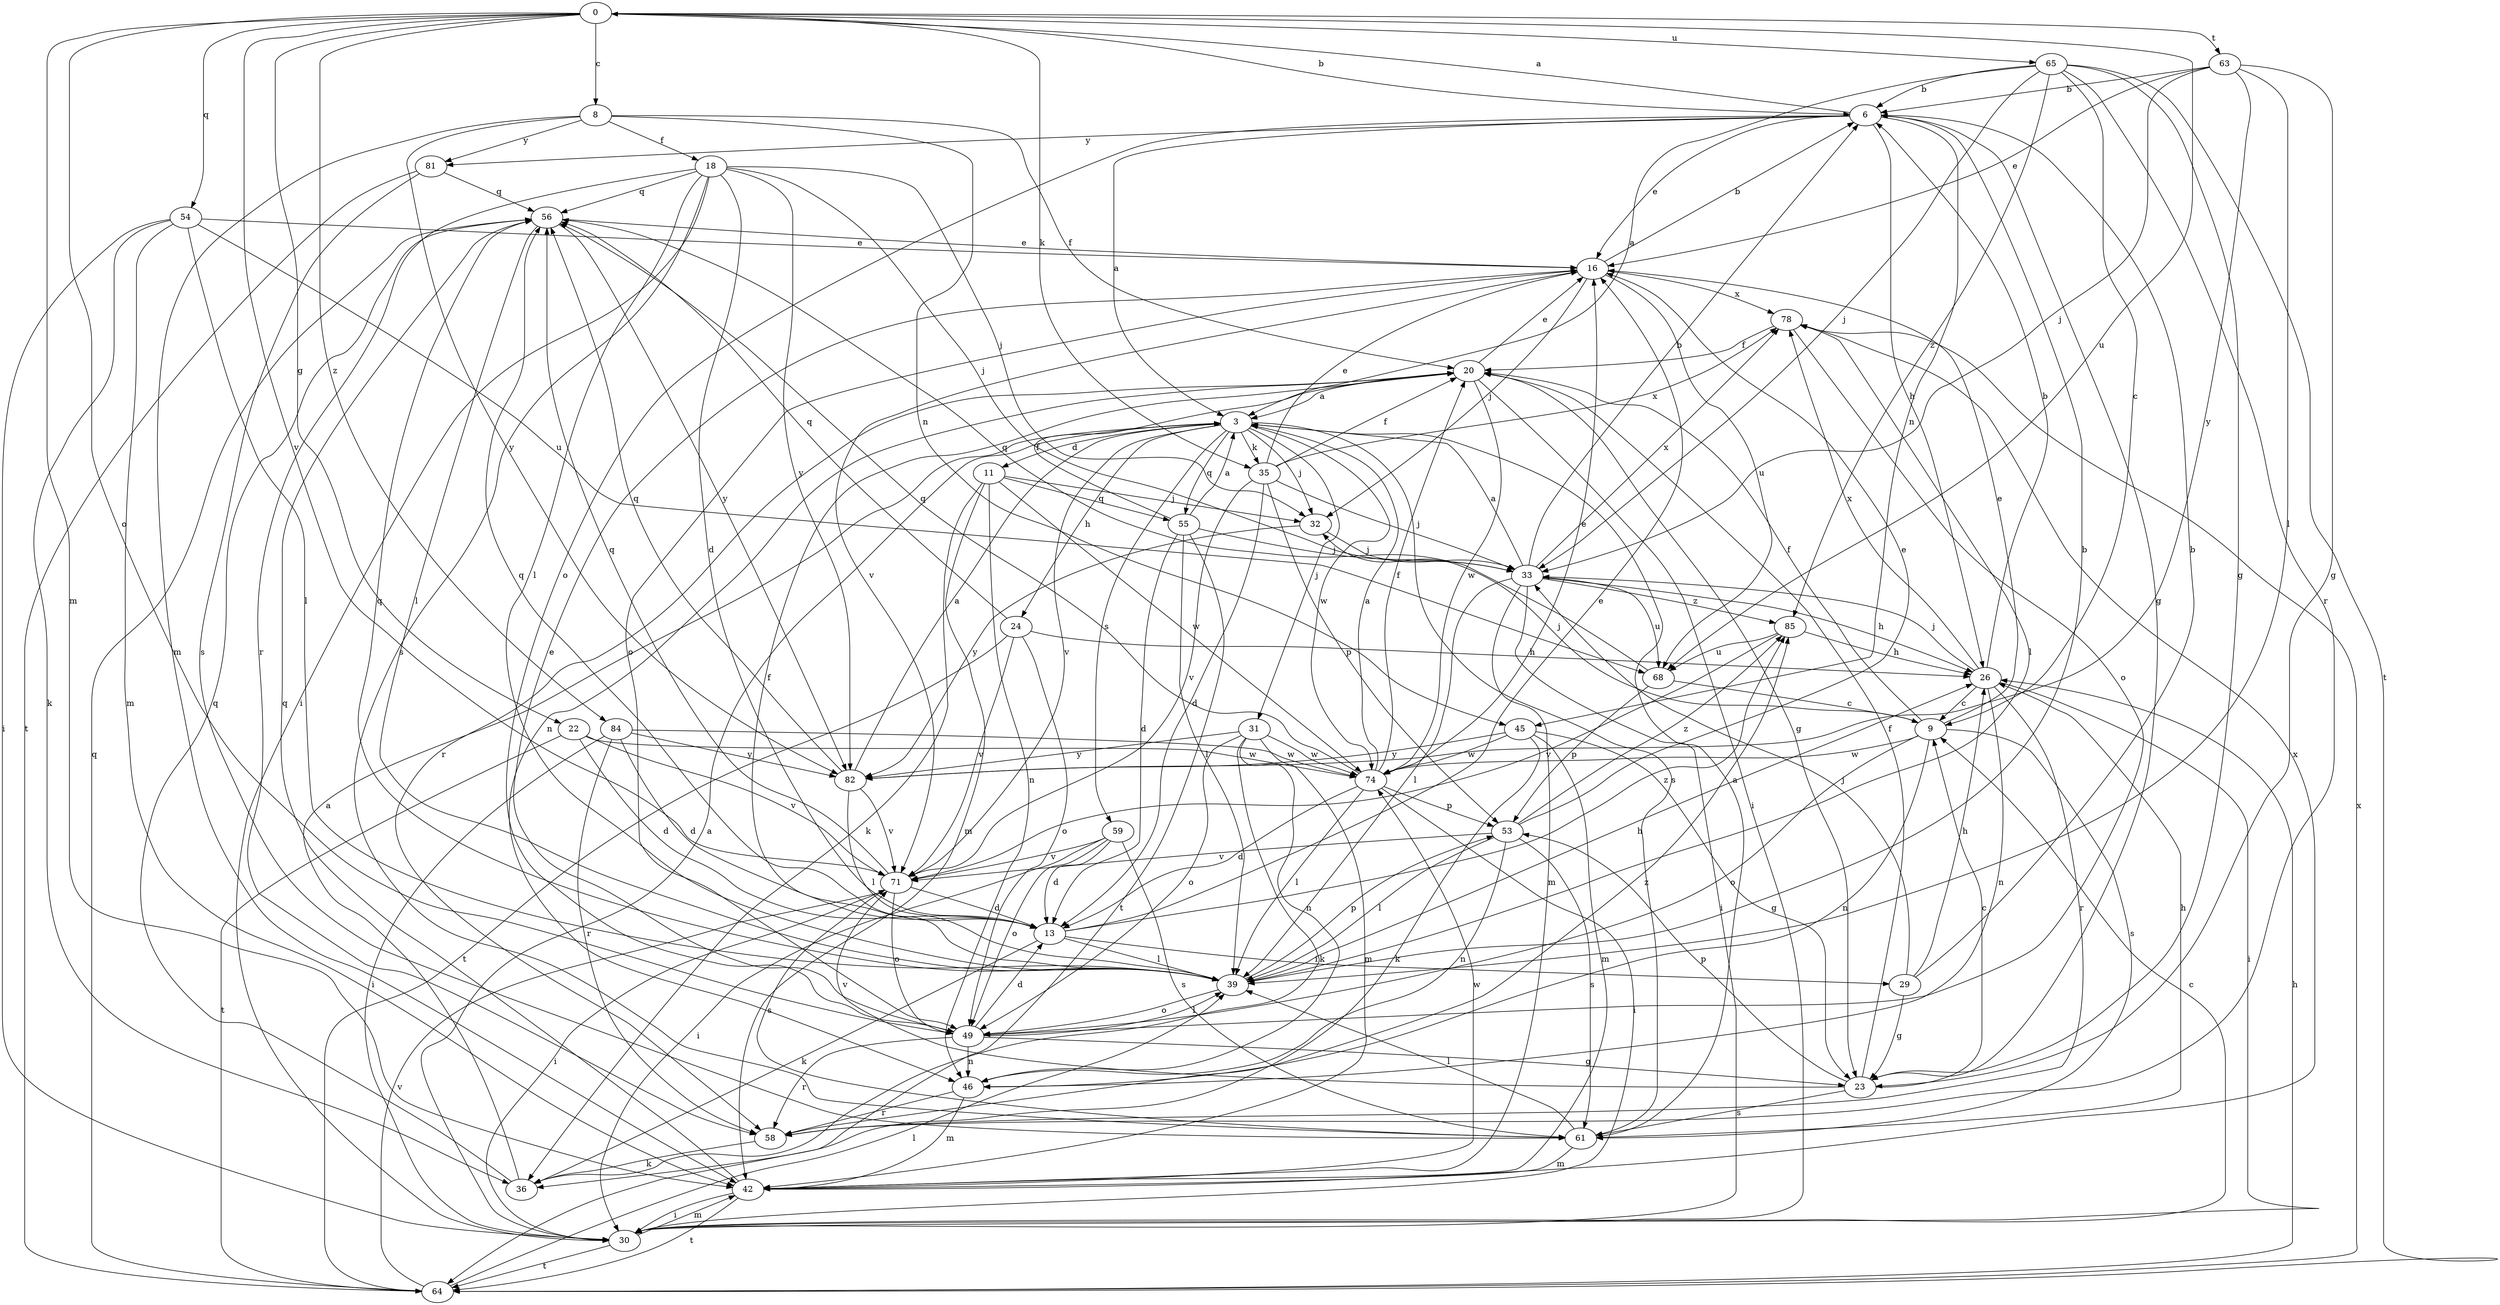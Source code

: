 strict digraph  {
0;
3;
6;
8;
9;
11;
13;
16;
18;
20;
22;
23;
24;
26;
29;
30;
31;
32;
33;
35;
36;
39;
42;
45;
46;
49;
53;
54;
55;
56;
58;
59;
61;
63;
64;
65;
68;
71;
74;
78;
81;
82;
84;
85;
0 -> 6  [label=b];
0 -> 8  [label=c];
0 -> 22  [label=g];
0 -> 35  [label=k];
0 -> 42  [label=m];
0 -> 49  [label=o];
0 -> 54  [label=q];
0 -> 63  [label=t];
0 -> 65  [label=u];
0 -> 68  [label=u];
0 -> 71  [label=v];
0 -> 84  [label=z];
3 -> 11  [label=d];
3 -> 24  [label=h];
3 -> 31  [label=j];
3 -> 32  [label=j];
3 -> 35  [label=k];
3 -> 55  [label=q];
3 -> 59  [label=s];
3 -> 61  [label=s];
3 -> 71  [label=v];
3 -> 74  [label=w];
6 -> 0  [label=a];
6 -> 3  [label=a];
6 -> 16  [label=e];
6 -> 23  [label=g];
6 -> 26  [label=h];
6 -> 45  [label=n];
6 -> 49  [label=o];
6 -> 81  [label=y];
8 -> 18  [label=f];
8 -> 20  [label=f];
8 -> 42  [label=m];
8 -> 45  [label=n];
8 -> 81  [label=y];
8 -> 82  [label=y];
9 -> 16  [label=e];
9 -> 20  [label=f];
9 -> 32  [label=j];
9 -> 46  [label=n];
9 -> 49  [label=o];
9 -> 61  [label=s];
9 -> 74  [label=w];
11 -> 32  [label=j];
11 -> 36  [label=k];
11 -> 42  [label=m];
11 -> 46  [label=n];
11 -> 55  [label=q];
11 -> 74  [label=w];
13 -> 16  [label=e];
13 -> 29  [label=i];
13 -> 36  [label=k];
13 -> 39  [label=l];
13 -> 56  [label=q];
13 -> 85  [label=z];
16 -> 6  [label=b];
16 -> 32  [label=j];
16 -> 49  [label=o];
16 -> 68  [label=u];
16 -> 71  [label=v];
16 -> 78  [label=x];
18 -> 13  [label=d];
18 -> 30  [label=i];
18 -> 32  [label=j];
18 -> 33  [label=j];
18 -> 39  [label=l];
18 -> 56  [label=q];
18 -> 58  [label=r];
18 -> 61  [label=s];
18 -> 82  [label=y];
20 -> 3  [label=a];
20 -> 16  [label=e];
20 -> 23  [label=g];
20 -> 30  [label=i];
20 -> 46  [label=n];
20 -> 58  [label=r];
20 -> 74  [label=w];
22 -> 13  [label=d];
22 -> 64  [label=t];
22 -> 71  [label=v];
22 -> 74  [label=w];
23 -> 9  [label=c];
23 -> 20  [label=f];
23 -> 53  [label=p];
23 -> 61  [label=s];
23 -> 71  [label=v];
24 -> 26  [label=h];
24 -> 49  [label=o];
24 -> 56  [label=q];
24 -> 64  [label=t];
24 -> 71  [label=v];
26 -> 6  [label=b];
26 -> 9  [label=c];
26 -> 30  [label=i];
26 -> 33  [label=j];
26 -> 46  [label=n];
26 -> 58  [label=r];
26 -> 78  [label=x];
29 -> 6  [label=b];
29 -> 23  [label=g];
29 -> 26  [label=h];
29 -> 33  [label=j];
30 -> 3  [label=a];
30 -> 9  [label=c];
30 -> 42  [label=m];
30 -> 64  [label=t];
31 -> 36  [label=k];
31 -> 42  [label=m];
31 -> 46  [label=n];
31 -> 49  [label=o];
31 -> 74  [label=w];
31 -> 82  [label=y];
32 -> 33  [label=j];
32 -> 82  [label=y];
33 -> 3  [label=a];
33 -> 6  [label=b];
33 -> 26  [label=h];
33 -> 30  [label=i];
33 -> 39  [label=l];
33 -> 42  [label=m];
33 -> 68  [label=u];
33 -> 78  [label=x];
33 -> 85  [label=z];
35 -> 13  [label=d];
35 -> 16  [label=e];
35 -> 20  [label=f];
35 -> 33  [label=j];
35 -> 53  [label=p];
35 -> 71  [label=v];
35 -> 78  [label=x];
36 -> 3  [label=a];
36 -> 56  [label=q];
39 -> 6  [label=b];
39 -> 20  [label=f];
39 -> 26  [label=h];
39 -> 49  [label=o];
39 -> 53  [label=p];
39 -> 56  [label=q];
42 -> 30  [label=i];
42 -> 56  [label=q];
42 -> 64  [label=t];
42 -> 74  [label=w];
42 -> 78  [label=x];
45 -> 23  [label=g];
45 -> 36  [label=k];
45 -> 42  [label=m];
45 -> 74  [label=w];
45 -> 82  [label=y];
46 -> 42  [label=m];
46 -> 58  [label=r];
49 -> 13  [label=d];
49 -> 16  [label=e];
49 -> 23  [label=g];
49 -> 39  [label=l];
49 -> 46  [label=n];
49 -> 58  [label=r];
53 -> 16  [label=e];
53 -> 39  [label=l];
53 -> 46  [label=n];
53 -> 61  [label=s];
53 -> 71  [label=v];
53 -> 85  [label=z];
54 -> 16  [label=e];
54 -> 30  [label=i];
54 -> 36  [label=k];
54 -> 39  [label=l];
54 -> 42  [label=m];
54 -> 68  [label=u];
55 -> 3  [label=a];
55 -> 13  [label=d];
55 -> 20  [label=f];
55 -> 33  [label=j];
55 -> 39  [label=l];
55 -> 64  [label=t];
56 -> 16  [label=e];
56 -> 39  [label=l];
56 -> 82  [label=y];
58 -> 36  [label=k];
58 -> 85  [label=z];
59 -> 13  [label=d];
59 -> 30  [label=i];
59 -> 49  [label=o];
59 -> 61  [label=s];
59 -> 71  [label=v];
61 -> 3  [label=a];
61 -> 26  [label=h];
61 -> 39  [label=l];
61 -> 42  [label=m];
63 -> 6  [label=b];
63 -> 16  [label=e];
63 -> 23  [label=g];
63 -> 33  [label=j];
63 -> 39  [label=l];
63 -> 82  [label=y];
64 -> 26  [label=h];
64 -> 39  [label=l];
64 -> 56  [label=q];
64 -> 71  [label=v];
64 -> 78  [label=x];
65 -> 3  [label=a];
65 -> 6  [label=b];
65 -> 9  [label=c];
65 -> 23  [label=g];
65 -> 33  [label=j];
65 -> 58  [label=r];
65 -> 64  [label=t];
65 -> 85  [label=z];
68 -> 9  [label=c];
68 -> 53  [label=p];
68 -> 56  [label=q];
71 -> 13  [label=d];
71 -> 30  [label=i];
71 -> 49  [label=o];
71 -> 56  [label=q];
71 -> 61  [label=s];
74 -> 3  [label=a];
74 -> 13  [label=d];
74 -> 16  [label=e];
74 -> 20  [label=f];
74 -> 30  [label=i];
74 -> 39  [label=l];
74 -> 53  [label=p];
74 -> 56  [label=q];
78 -> 20  [label=f];
78 -> 39  [label=l];
78 -> 49  [label=o];
81 -> 56  [label=q];
81 -> 61  [label=s];
81 -> 64  [label=t];
82 -> 3  [label=a];
82 -> 39  [label=l];
82 -> 56  [label=q];
82 -> 71  [label=v];
84 -> 13  [label=d];
84 -> 30  [label=i];
84 -> 58  [label=r];
84 -> 74  [label=w];
84 -> 82  [label=y];
85 -> 26  [label=h];
85 -> 68  [label=u];
85 -> 71  [label=v];
}
